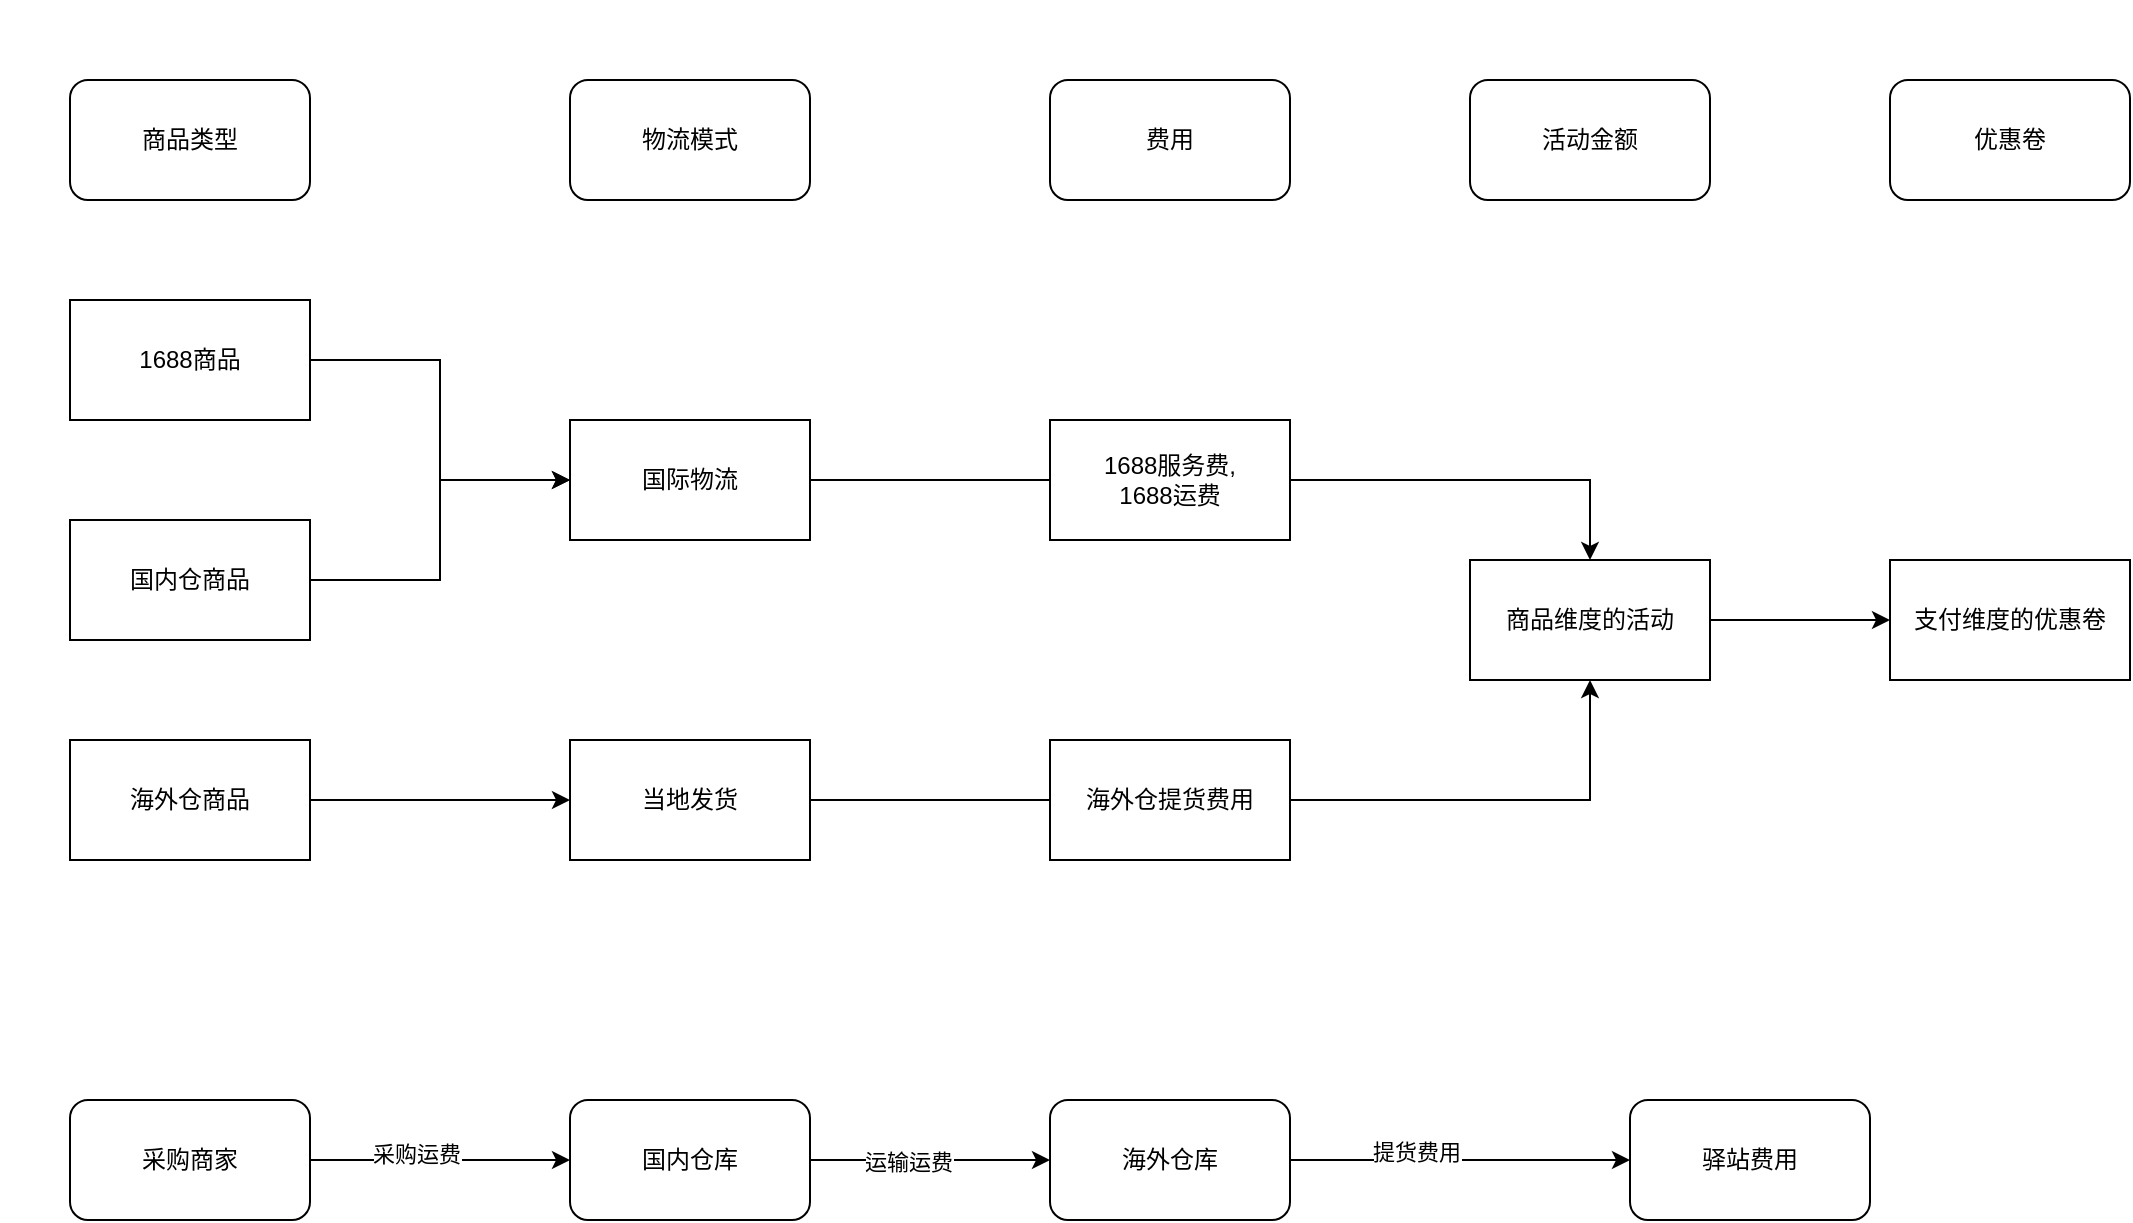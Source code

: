 <mxfile version="20.7.4" type="github">
  <diagram id="adT5Hj72i1SFzHfTn9DL" name="Page-1">
    <mxGraphModel dx="1562" dy="923" grid="1" gridSize="10" guides="1" tooltips="1" connect="1" arrows="1" fold="1" page="1" pageScale="1" pageWidth="827" pageHeight="1169" math="0" shadow="0">
      <root>
        <mxCell id="0" />
        <mxCell id="1" parent="0" />
        <mxCell id="MJwxScp5eWd2gxEu34i6-5" style="edgeStyle=orthogonalEdgeStyle;rounded=0;orthogonalLoop=1;jettySize=auto;html=1;" edge="1" parent="1" source="MJwxScp5eWd2gxEu34i6-1" target="MJwxScp5eWd2gxEu34i6-4">
          <mxGeometry relative="1" as="geometry" />
        </mxCell>
        <mxCell id="MJwxScp5eWd2gxEu34i6-1" value="1688商品" style="rounded=0;whiteSpace=wrap;html=1;" vertex="1" parent="1">
          <mxGeometry x="70" y="200" width="120" height="60" as="geometry" />
        </mxCell>
        <mxCell id="MJwxScp5eWd2gxEu34i6-6" style="edgeStyle=orthogonalEdgeStyle;rounded=0;orthogonalLoop=1;jettySize=auto;html=1;entryX=0;entryY=0.5;entryDx=0;entryDy=0;" edge="1" parent="1" source="MJwxScp5eWd2gxEu34i6-2" target="MJwxScp5eWd2gxEu34i6-4">
          <mxGeometry relative="1" as="geometry" />
        </mxCell>
        <mxCell id="MJwxScp5eWd2gxEu34i6-2" value="国内仓商品" style="rounded=0;whiteSpace=wrap;html=1;" vertex="1" parent="1">
          <mxGeometry x="70" y="310" width="120" height="60" as="geometry" />
        </mxCell>
        <mxCell id="MJwxScp5eWd2gxEu34i6-8" value="" style="edgeStyle=orthogonalEdgeStyle;rounded=0;orthogonalLoop=1;jettySize=auto;html=1;" edge="1" parent="1" source="MJwxScp5eWd2gxEu34i6-3" target="MJwxScp5eWd2gxEu34i6-7">
          <mxGeometry relative="1" as="geometry" />
        </mxCell>
        <mxCell id="MJwxScp5eWd2gxEu34i6-3" value="海外仓商品" style="rounded=0;whiteSpace=wrap;html=1;" vertex="1" parent="1">
          <mxGeometry x="70" y="420" width="120" height="60" as="geometry" />
        </mxCell>
        <mxCell id="MJwxScp5eWd2gxEu34i6-15" style="edgeStyle=orthogonalEdgeStyle;rounded=0;orthogonalLoop=1;jettySize=auto;html=1;" edge="1" parent="1" source="MJwxScp5eWd2gxEu34i6-4" target="MJwxScp5eWd2gxEu34i6-14">
          <mxGeometry relative="1" as="geometry" />
        </mxCell>
        <mxCell id="MJwxScp5eWd2gxEu34i6-4" value="国际物流" style="rounded=0;whiteSpace=wrap;html=1;" vertex="1" parent="1">
          <mxGeometry x="320" y="260" width="120" height="60" as="geometry" />
        </mxCell>
        <mxCell id="MJwxScp5eWd2gxEu34i6-16" style="edgeStyle=orthogonalEdgeStyle;rounded=0;orthogonalLoop=1;jettySize=auto;html=1;entryX=0.5;entryY=1;entryDx=0;entryDy=0;" edge="1" parent="1" source="MJwxScp5eWd2gxEu34i6-7" target="MJwxScp5eWd2gxEu34i6-14">
          <mxGeometry relative="1" as="geometry" />
        </mxCell>
        <mxCell id="MJwxScp5eWd2gxEu34i6-7" value="当地发货" style="rounded=0;whiteSpace=wrap;html=1;" vertex="1" parent="1">
          <mxGeometry x="320" y="420" width="120" height="60" as="geometry" />
        </mxCell>
        <mxCell id="MJwxScp5eWd2gxEu34i6-9" value="商品类型" style="rounded=1;whiteSpace=wrap;html=1;" vertex="1" parent="1">
          <mxGeometry x="70" y="90" width="120" height="60" as="geometry" />
        </mxCell>
        <mxCell id="MJwxScp5eWd2gxEu34i6-10" value="物流模式" style="rounded=1;whiteSpace=wrap;html=1;" vertex="1" parent="1">
          <mxGeometry x="320" y="90" width="120" height="60" as="geometry" />
        </mxCell>
        <mxCell id="MJwxScp5eWd2gxEu34i6-11" value="&lt;h1&gt;&lt;br&gt;&lt;/h1&gt;" style="text;html=1;strokeColor=none;fillColor=none;spacing=5;spacingTop=-20;whiteSpace=wrap;overflow=hidden;rounded=0;" vertex="1" parent="1">
          <mxGeometry x="35" y="60" width="190" height="120" as="geometry" />
        </mxCell>
        <mxCell id="MJwxScp5eWd2gxEu34i6-12" value="优惠卷" style="rounded=1;whiteSpace=wrap;html=1;" vertex="1" parent="1">
          <mxGeometry x="980" y="90" width="120" height="60" as="geometry" />
        </mxCell>
        <mxCell id="MJwxScp5eWd2gxEu34i6-13" value="活动金额" style="rounded=1;whiteSpace=wrap;html=1;" vertex="1" parent="1">
          <mxGeometry x="770" y="90" width="120" height="60" as="geometry" />
        </mxCell>
        <mxCell id="MJwxScp5eWd2gxEu34i6-18" value="" style="edgeStyle=orthogonalEdgeStyle;rounded=0;orthogonalLoop=1;jettySize=auto;html=1;" edge="1" parent="1" source="MJwxScp5eWd2gxEu34i6-14" target="MJwxScp5eWd2gxEu34i6-17">
          <mxGeometry relative="1" as="geometry" />
        </mxCell>
        <mxCell id="MJwxScp5eWd2gxEu34i6-14" value="商品维度的活动" style="rounded=0;whiteSpace=wrap;html=1;" vertex="1" parent="1">
          <mxGeometry x="770" y="330" width="120" height="60" as="geometry" />
        </mxCell>
        <mxCell id="MJwxScp5eWd2gxEu34i6-17" value="支付维度的优惠卷" style="rounded=0;whiteSpace=wrap;html=1;" vertex="1" parent="1">
          <mxGeometry x="980" y="330" width="120" height="60" as="geometry" />
        </mxCell>
        <mxCell id="MJwxScp5eWd2gxEu34i6-19" value="费用" style="rounded=1;whiteSpace=wrap;html=1;" vertex="1" parent="1">
          <mxGeometry x="560" y="90" width="120" height="60" as="geometry" />
        </mxCell>
        <mxCell id="MJwxScp5eWd2gxEu34i6-20" value="1688服务费,&lt;br&gt;1688运费&lt;br&gt;" style="rounded=0;whiteSpace=wrap;html=1;" vertex="1" parent="1">
          <mxGeometry x="560" y="260" width="120" height="60" as="geometry" />
        </mxCell>
        <mxCell id="MJwxScp5eWd2gxEu34i6-21" value="海外仓提货费用" style="rounded=0;whiteSpace=wrap;html=1;" vertex="1" parent="1">
          <mxGeometry x="560" y="420" width="120" height="60" as="geometry" />
        </mxCell>
        <mxCell id="MJwxScp5eWd2gxEu34i6-28" style="edgeStyle=orthogonalEdgeStyle;rounded=0;orthogonalLoop=1;jettySize=auto;html=1;" edge="1" parent="1" source="MJwxScp5eWd2gxEu34i6-24" target="MJwxScp5eWd2gxEu34i6-25">
          <mxGeometry relative="1" as="geometry" />
        </mxCell>
        <mxCell id="MJwxScp5eWd2gxEu34i6-31" value="采购运费" style="edgeLabel;html=1;align=center;verticalAlign=middle;resizable=0;points=[];" vertex="1" connectable="0" parent="MJwxScp5eWd2gxEu34i6-28">
          <mxGeometry x="-0.185" y="3" relative="1" as="geometry">
            <mxPoint as="offset" />
          </mxGeometry>
        </mxCell>
        <mxCell id="MJwxScp5eWd2gxEu34i6-24" value="采购商家" style="rounded=1;whiteSpace=wrap;html=1;" vertex="1" parent="1">
          <mxGeometry x="70" y="600" width="120" height="60" as="geometry" />
        </mxCell>
        <mxCell id="MJwxScp5eWd2gxEu34i6-29" style="edgeStyle=orthogonalEdgeStyle;rounded=0;orthogonalLoop=1;jettySize=auto;html=1;entryX=0;entryY=0.5;entryDx=0;entryDy=0;" edge="1" parent="1" source="MJwxScp5eWd2gxEu34i6-25" target="MJwxScp5eWd2gxEu34i6-26">
          <mxGeometry relative="1" as="geometry" />
        </mxCell>
        <mxCell id="MJwxScp5eWd2gxEu34i6-32" value="运输运费" style="edgeLabel;html=1;align=center;verticalAlign=middle;resizable=0;points=[];" vertex="1" connectable="0" parent="MJwxScp5eWd2gxEu34i6-29">
          <mxGeometry x="-0.183" y="-1" relative="1" as="geometry">
            <mxPoint as="offset" />
          </mxGeometry>
        </mxCell>
        <mxCell id="MJwxScp5eWd2gxEu34i6-25" value="国内仓库" style="rounded=1;whiteSpace=wrap;html=1;" vertex="1" parent="1">
          <mxGeometry x="320" y="600" width="120" height="60" as="geometry" />
        </mxCell>
        <mxCell id="MJwxScp5eWd2gxEu34i6-30" style="edgeStyle=orthogonalEdgeStyle;rounded=0;orthogonalLoop=1;jettySize=auto;html=1;entryX=0;entryY=0.5;entryDx=0;entryDy=0;" edge="1" parent="1" source="MJwxScp5eWd2gxEu34i6-26" target="MJwxScp5eWd2gxEu34i6-27">
          <mxGeometry relative="1" as="geometry">
            <Array as="points">
              <mxPoint x="770" y="630" />
              <mxPoint x="770" y="630" />
            </Array>
          </mxGeometry>
        </mxCell>
        <mxCell id="MJwxScp5eWd2gxEu34i6-33" value="提货费用" style="edgeLabel;html=1;align=center;verticalAlign=middle;resizable=0;points=[];" vertex="1" connectable="0" parent="MJwxScp5eWd2gxEu34i6-30">
          <mxGeometry x="-0.267" y="4" relative="1" as="geometry">
            <mxPoint as="offset" />
          </mxGeometry>
        </mxCell>
        <mxCell id="MJwxScp5eWd2gxEu34i6-26" value="海外仓库" style="rounded=1;whiteSpace=wrap;html=1;" vertex="1" parent="1">
          <mxGeometry x="560" y="600" width="120" height="60" as="geometry" />
        </mxCell>
        <mxCell id="MJwxScp5eWd2gxEu34i6-27" value="驿站费用" style="rounded=1;whiteSpace=wrap;html=1;" vertex="1" parent="1">
          <mxGeometry x="850" y="600" width="120" height="60" as="geometry" />
        </mxCell>
      </root>
    </mxGraphModel>
  </diagram>
</mxfile>
